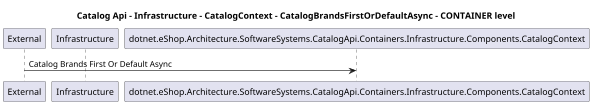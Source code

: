 @startuml
skinparam dpi 60

title Catalog Api - Infrastructure - CatalogContext - CatalogBrandsFirstOrDefaultAsync - CONTAINER level

participant "External" as C4InterFlow.Utils.ExternalSystem
participant "Infrastructure" as dotnet.eShop.Architecture.SoftwareSystems.CatalogApi.Containers.Infrastructure

C4InterFlow.Utils.ExternalSystem -> dotnet.eShop.Architecture.SoftwareSystems.CatalogApi.Containers.Infrastructure.Components.CatalogContext : Catalog Brands First Or Default Async


@enduml
